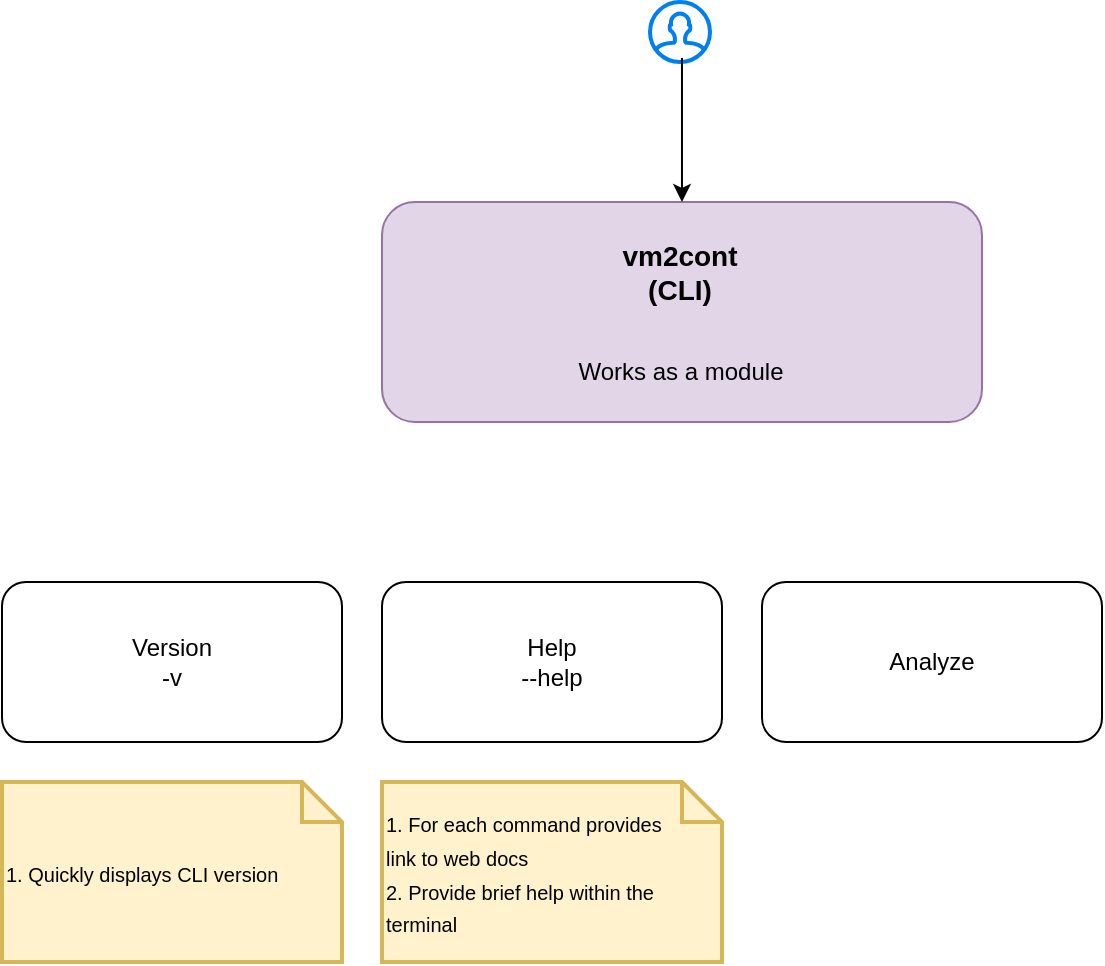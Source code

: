 <mxfile version="24.8.4">
  <diagram name="general" id="V9hHeblfETCl9dgACQwb">
    <mxGraphModel dx="1062" dy="582" grid="1" gridSize="10" guides="1" tooltips="1" connect="1" arrows="1" fold="1" page="1" pageScale="1" pageWidth="827" pageHeight="1169" math="0" shadow="0">
      <root>
        <mxCell id="0" />
        <mxCell id="1" parent="0" />
        <mxCell id="fJoIZStwYssJqCRf20SM-1" value="" style="rounded=1;whiteSpace=wrap;html=1;fillColor=#e1d5e7;strokeColor=#9673a6;" vertex="1" parent="1">
          <mxGeometry x="250" y="250" width="300" height="110" as="geometry" />
        </mxCell>
        <mxCell id="fJoIZStwYssJqCRf20SM-2" value="" style="html=1;verticalLabelPosition=bottom;align=center;labelBackgroundColor=#ffffff;verticalAlign=top;strokeWidth=2;strokeColor=#0080F0;shadow=0;dashed=0;shape=mxgraph.ios7.icons.user;" vertex="1" parent="1">
          <mxGeometry x="384" y="150" width="30" height="30" as="geometry" />
        </mxCell>
        <mxCell id="fJoIZStwYssJqCRf20SM-3" value="" style="endArrow=classic;html=1;rounded=0;exitX=0.533;exitY=0.933;exitDx=0;exitDy=0;exitPerimeter=0;" edge="1" parent="1" source="fJoIZStwYssJqCRf20SM-2" target="fJoIZStwYssJqCRf20SM-1">
          <mxGeometry width="50" height="50" relative="1" as="geometry">
            <mxPoint x="390" y="430" as="sourcePoint" />
            <mxPoint x="440" y="380" as="targetPoint" />
          </mxGeometry>
        </mxCell>
        <mxCell id="fJoIZStwYssJqCRf20SM-4" value="&lt;font style=&quot;font-size: 14px;&quot;&gt;&lt;b&gt;vm2cont&lt;/b&gt;&lt;/font&gt;&lt;div style=&quot;font-size: 14px;&quot;&gt;&lt;font style=&quot;font-size: 14px;&quot;&gt;&lt;b&gt;(CLI)&lt;/b&gt;&lt;/font&gt;&lt;/div&gt;" style="text;html=1;align=center;verticalAlign=middle;whiteSpace=wrap;rounded=0;" vertex="1" parent="1">
          <mxGeometry x="369" y="270" width="60" height="30" as="geometry" />
        </mxCell>
        <mxCell id="fJoIZStwYssJqCRf20SM-6" value="Works as a module" style="text;html=1;align=center;verticalAlign=middle;whiteSpace=wrap;rounded=0;" vertex="1" parent="1">
          <mxGeometry x="338.5" y="320" width="121" height="30" as="geometry" />
        </mxCell>
        <mxCell id="fJoIZStwYssJqCRf20SM-8" value="Version&lt;div&gt;-v&lt;/div&gt;" style="rounded=1;whiteSpace=wrap;html=1;" vertex="1" parent="1">
          <mxGeometry x="60" y="440" width="170" height="80" as="geometry" />
        </mxCell>
        <mxCell id="fJoIZStwYssJqCRf20SM-11" value="Help&lt;div&gt;--help&lt;/div&gt;" style="rounded=1;whiteSpace=wrap;html=1;" vertex="1" parent="1">
          <mxGeometry x="250" y="440" width="170" height="80" as="geometry" />
        </mxCell>
        <mxCell id="fJoIZStwYssJqCRf20SM-12" value="&lt;font color=&quot;#000000&quot;&gt;&lt;span style=&quot;font-size: 10px;&quot;&gt;1. For each command provides&amp;nbsp;&lt;/span&gt;&lt;/font&gt;&lt;div&gt;&lt;font color=&quot;#000000&quot;&gt;&lt;span style=&quot;font-size: 10px;&quot;&gt;link to web docs&lt;/span&gt;&lt;/font&gt;&lt;div&gt;&lt;font color=&quot;#000000&quot;&gt;&lt;span style=&quot;font-size: 10px;&quot;&gt;2. Provide brief help within the terminal&lt;/span&gt;&lt;/font&gt;&lt;/div&gt;&lt;/div&gt;" style="shape=note;strokeWidth=2;fontSize=14;size=20;whiteSpace=wrap;html=1;fillColor=#fff2cc;strokeColor=#d6b656;fontColor=#666600;align=left;" vertex="1" parent="1">
          <mxGeometry x="250" y="540" width="170" height="90" as="geometry" />
        </mxCell>
        <mxCell id="fJoIZStwYssJqCRf20SM-13" value="&lt;font color=&quot;#000000&quot;&gt;&lt;span style=&quot;font-size: 10px;&quot;&gt;1. Quickly displays CLI version&lt;/span&gt;&lt;/font&gt;" style="shape=note;strokeWidth=2;fontSize=14;size=20;whiteSpace=wrap;html=1;fillColor=#fff2cc;strokeColor=#d6b656;fontColor=#666600;align=left;" vertex="1" parent="1">
          <mxGeometry x="60" y="540" width="170" height="90" as="geometry" />
        </mxCell>
        <mxCell id="fJoIZStwYssJqCRf20SM-14" value="Analyze" style="rounded=1;whiteSpace=wrap;html=1;" vertex="1" parent="1">
          <mxGeometry x="440" y="440" width="170" height="80" as="geometry" />
        </mxCell>
      </root>
    </mxGraphModel>
  </diagram>
</mxfile>
